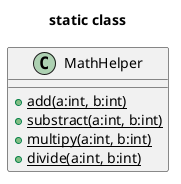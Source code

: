 @startuml name
title static class
class MathHelper{
    + {static} add(a:int, b:int)
    + {static} substract(a:int, b:int)
    + {static} multipy(a:int, b:int)
    + {static} divide(a:int, b:int)
}

@enduml